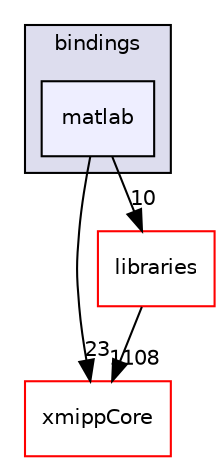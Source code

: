 digraph "xmipp/bindings/matlab" {
  compound=true
  node [ fontsize="10", fontname="Helvetica"];
  edge [ labelfontsize="10", labelfontname="Helvetica"];
  subgraph clusterdir_e45a8bb3eff23f5d45d00bf6032544a6 {
    graph [ bgcolor="#ddddee", pencolor="black", label="bindings" fontname="Helvetica", fontsize="10", URL="dir_e45a8bb3eff23f5d45d00bf6032544a6.html"]
  dir_cb5912e200568757aa538730e4ad0247 [shape=box, label="matlab", style="filled", fillcolor="#eeeeff", pencolor="black", URL="dir_cb5912e200568757aa538730e4ad0247.html"];
  }
  dir_ce4d0d8fc85c2c70612466225bfce71d [shape=box label="xmippCore" fillcolor="white" style="filled" color="red" URL="dir_ce4d0d8fc85c2c70612466225bfce71d.html"];
  dir_29dba3f3840f20df3b04d1972e99046b [shape=box label="libraries" fillcolor="white" style="filled" color="red" URL="dir_29dba3f3840f20df3b04d1972e99046b.html"];
  dir_cb5912e200568757aa538730e4ad0247->dir_ce4d0d8fc85c2c70612466225bfce71d [headlabel="23", labeldistance=1.5 headhref="dir_000269_000271.html"];
  dir_cb5912e200568757aa538730e4ad0247->dir_29dba3f3840f20df3b04d1972e99046b [headlabel="10", labeldistance=1.5 headhref="dir_000269_000027.html"];
  dir_29dba3f3840f20df3b04d1972e99046b->dir_ce4d0d8fc85c2c70612466225bfce71d [headlabel="1108", labeldistance=1.5 headhref="dir_000027_000271.html"];
}
